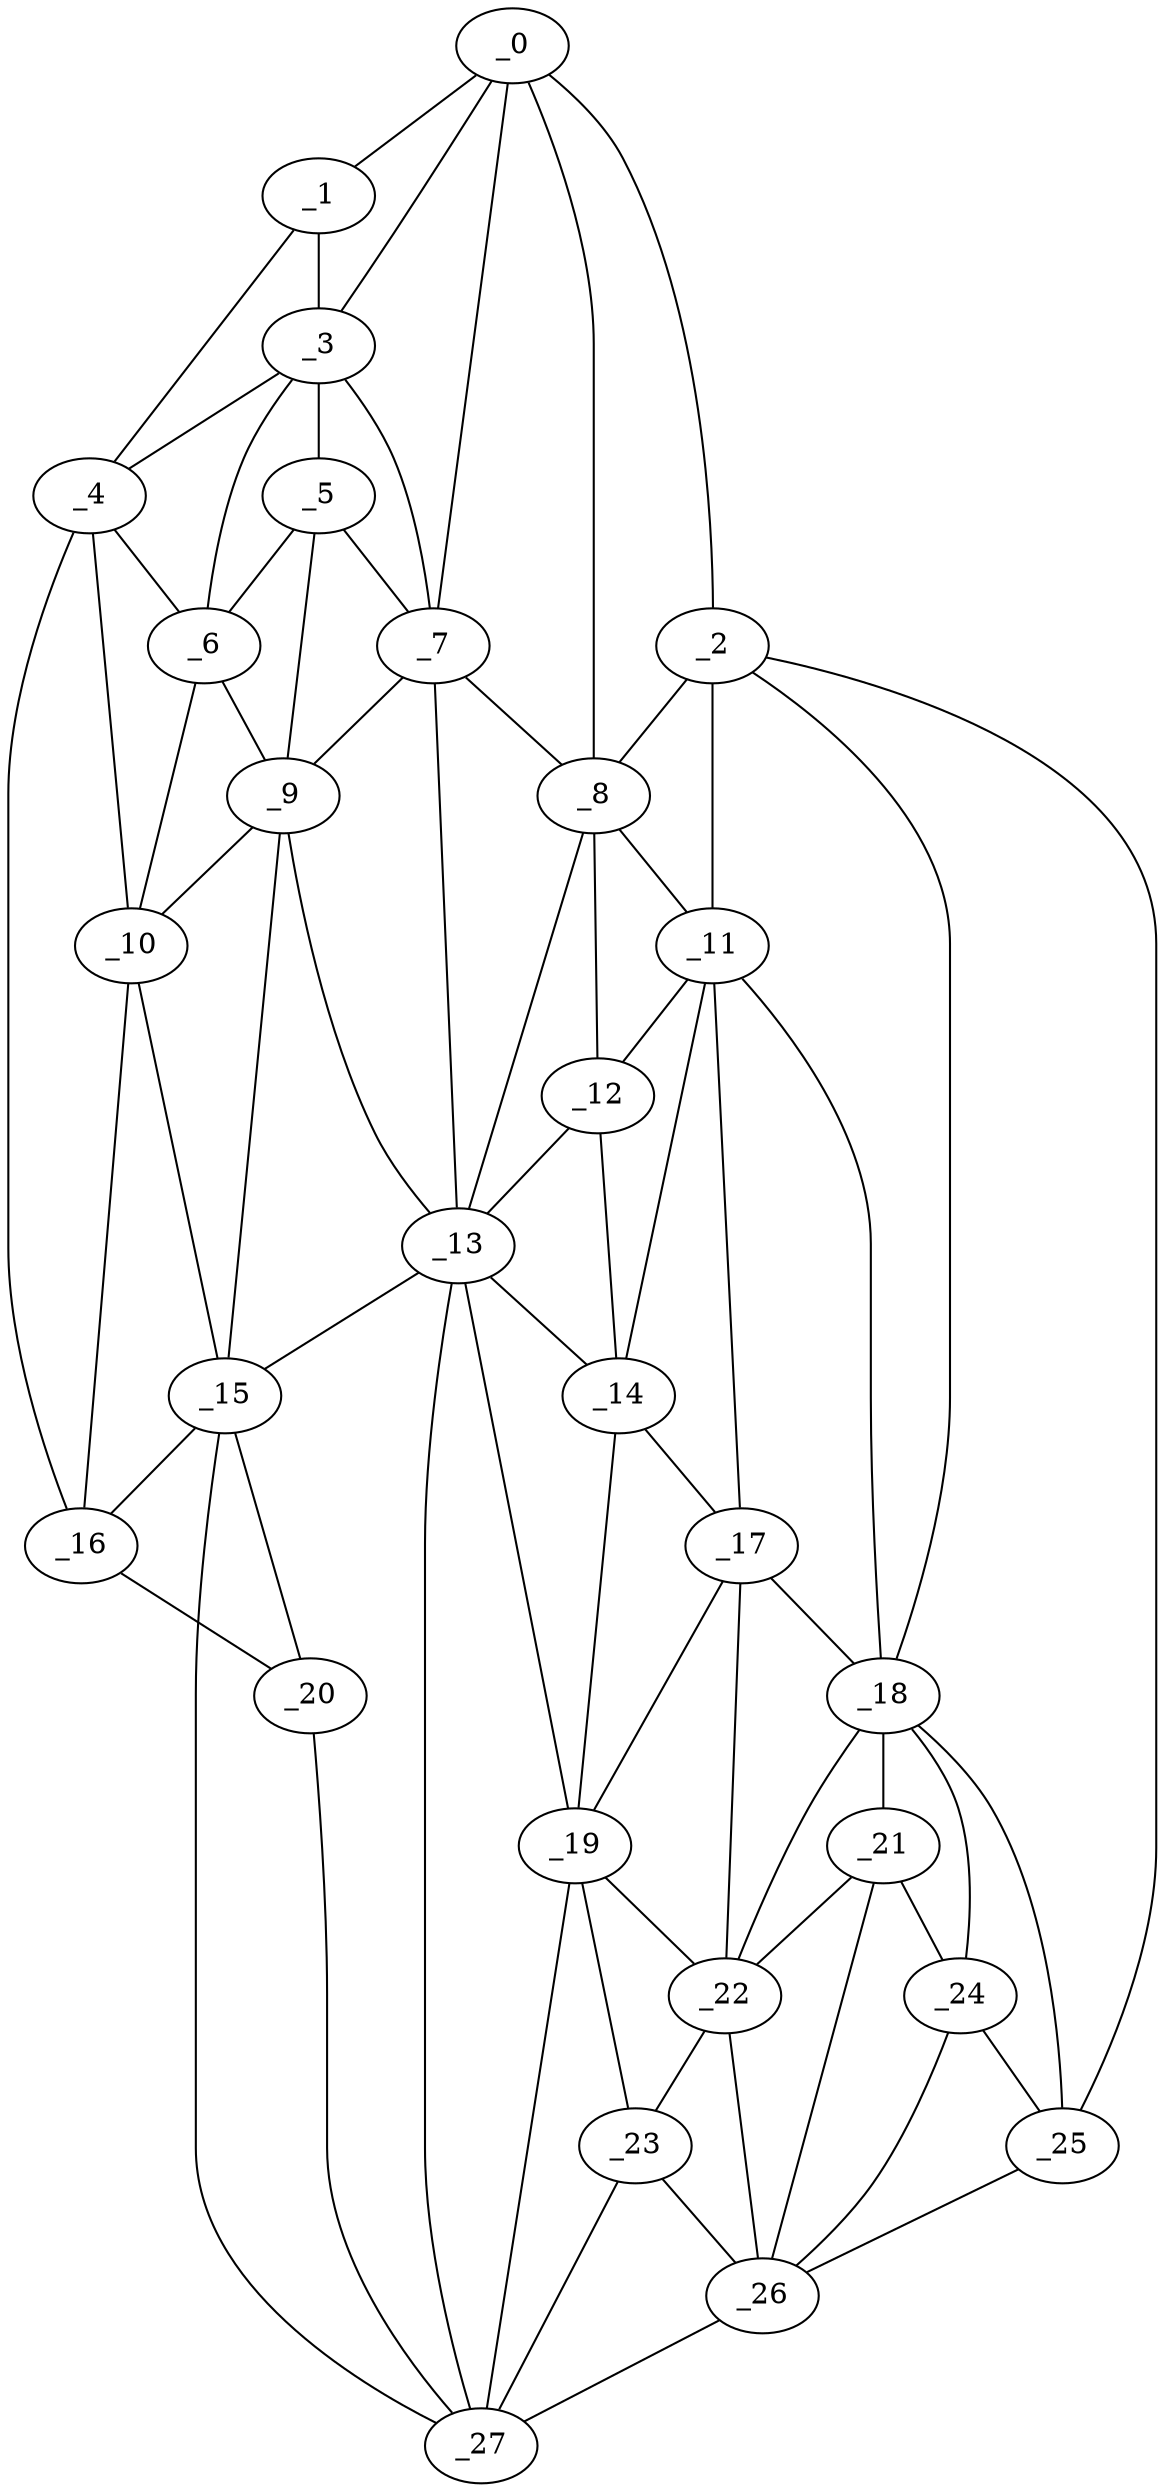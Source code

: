 graph "obj43__255.gxl" {
	_0	 [x=21,
		y=13];
	_1	 [x=40,
		y=105];
	_0 -- _1	 [valence=1];
	_2	 [x=41,
		y=4];
	_0 -- _2	 [valence=1];
	_3	 [x=45,
		y=98];
	_0 -- _3	 [valence=2];
	_7	 [x=62,
		y=73];
	_0 -- _7	 [valence=1];
	_8	 [x=69,
		y=66];
	_0 -- _8	 [valence=2];
	_1 -- _3	 [valence=2];
	_4	 [x=46,
		y=105];
	_1 -- _4	 [valence=1];
	_2 -- _8	 [valence=2];
	_11	 [x=79,
		y=56];
	_2 -- _11	 [valence=1];
	_18	 [x=94,
		y=49];
	_2 -- _18	 [valence=2];
	_25	 [x=109,
		y=15];
	_2 -- _25	 [valence=1];
	_3 -- _4	 [valence=1];
	_5	 [x=58,
		y=83];
	_3 -- _5	 [valence=2];
	_6	 [x=58,
		y=98];
	_3 -- _6	 [valence=1];
	_3 -- _7	 [valence=2];
	_4 -- _6	 [valence=1];
	_10	 [x=77,
		y=102];
	_4 -- _10	 [valence=1];
	_16	 [x=88,
		y=103];
	_4 -- _16	 [valence=1];
	_5 -- _6	 [valence=2];
	_5 -- _7	 [valence=2];
	_9	 [x=72,
		y=93];
	_5 -- _9	 [valence=2];
	_6 -- _9	 [valence=1];
	_6 -- _10	 [valence=2];
	_7 -- _8	 [valence=2];
	_7 -- _9	 [valence=1];
	_13	 [x=86,
		y=77];
	_7 -- _13	 [valence=2];
	_8 -- _11	 [valence=1];
	_12	 [x=79,
		y=64];
	_8 -- _12	 [valence=2];
	_8 -- _13	 [valence=1];
	_9 -- _10	 [valence=2];
	_9 -- _13	 [valence=2];
	_15	 [x=88,
		y=96];
	_9 -- _15	 [valence=2];
	_10 -- _15	 [valence=2];
	_10 -- _16	 [valence=2];
	_11 -- _12	 [valence=2];
	_14	 [x=87,
		y=63];
	_11 -- _14	 [valence=2];
	_17	 [x=92,
		y=55];
	_11 -- _17	 [valence=2];
	_11 -- _18	 [valence=2];
	_12 -- _13	 [valence=1];
	_12 -- _14	 [valence=1];
	_13 -- _14	 [valence=1];
	_13 -- _15	 [valence=2];
	_19	 [x=99,
		y=62];
	_13 -- _19	 [valence=1];
	_27	 [x=110,
		y=89];
	_13 -- _27	 [valence=2];
	_14 -- _17	 [valence=1];
	_14 -- _19	 [valence=2];
	_15 -- _16	 [valence=1];
	_20	 [x=101,
		y=102];
	_15 -- _20	 [valence=1];
	_15 -- _27	 [valence=2];
	_16 -- _20	 [valence=1];
	_17 -- _18	 [valence=2];
	_17 -- _19	 [valence=2];
	_22	 [x=104,
		y=55];
	_17 -- _22	 [valence=2];
	_21	 [x=104,
		y=46];
	_18 -- _21	 [valence=1];
	_18 -- _22	 [valence=1];
	_24	 [x=108,
		y=39];
	_18 -- _24	 [valence=2];
	_18 -- _25	 [valence=1];
	_19 -- _22	 [valence=2];
	_23	 [x=105,
		y=60];
	_19 -- _23	 [valence=1];
	_19 -- _27	 [valence=2];
	_20 -- _27	 [valence=1];
	_21 -- _22	 [valence=2];
	_21 -- _24	 [valence=2];
	_26	 [x=110,
		y=56];
	_21 -- _26	 [valence=1];
	_22 -- _23	 [valence=2];
	_22 -- _26	 [valence=1];
	_23 -- _26	 [valence=2];
	_23 -- _27	 [valence=1];
	_24 -- _25	 [valence=1];
	_24 -- _26	 [valence=1];
	_25 -- _26	 [valence=1];
	_26 -- _27	 [valence=1];
}
